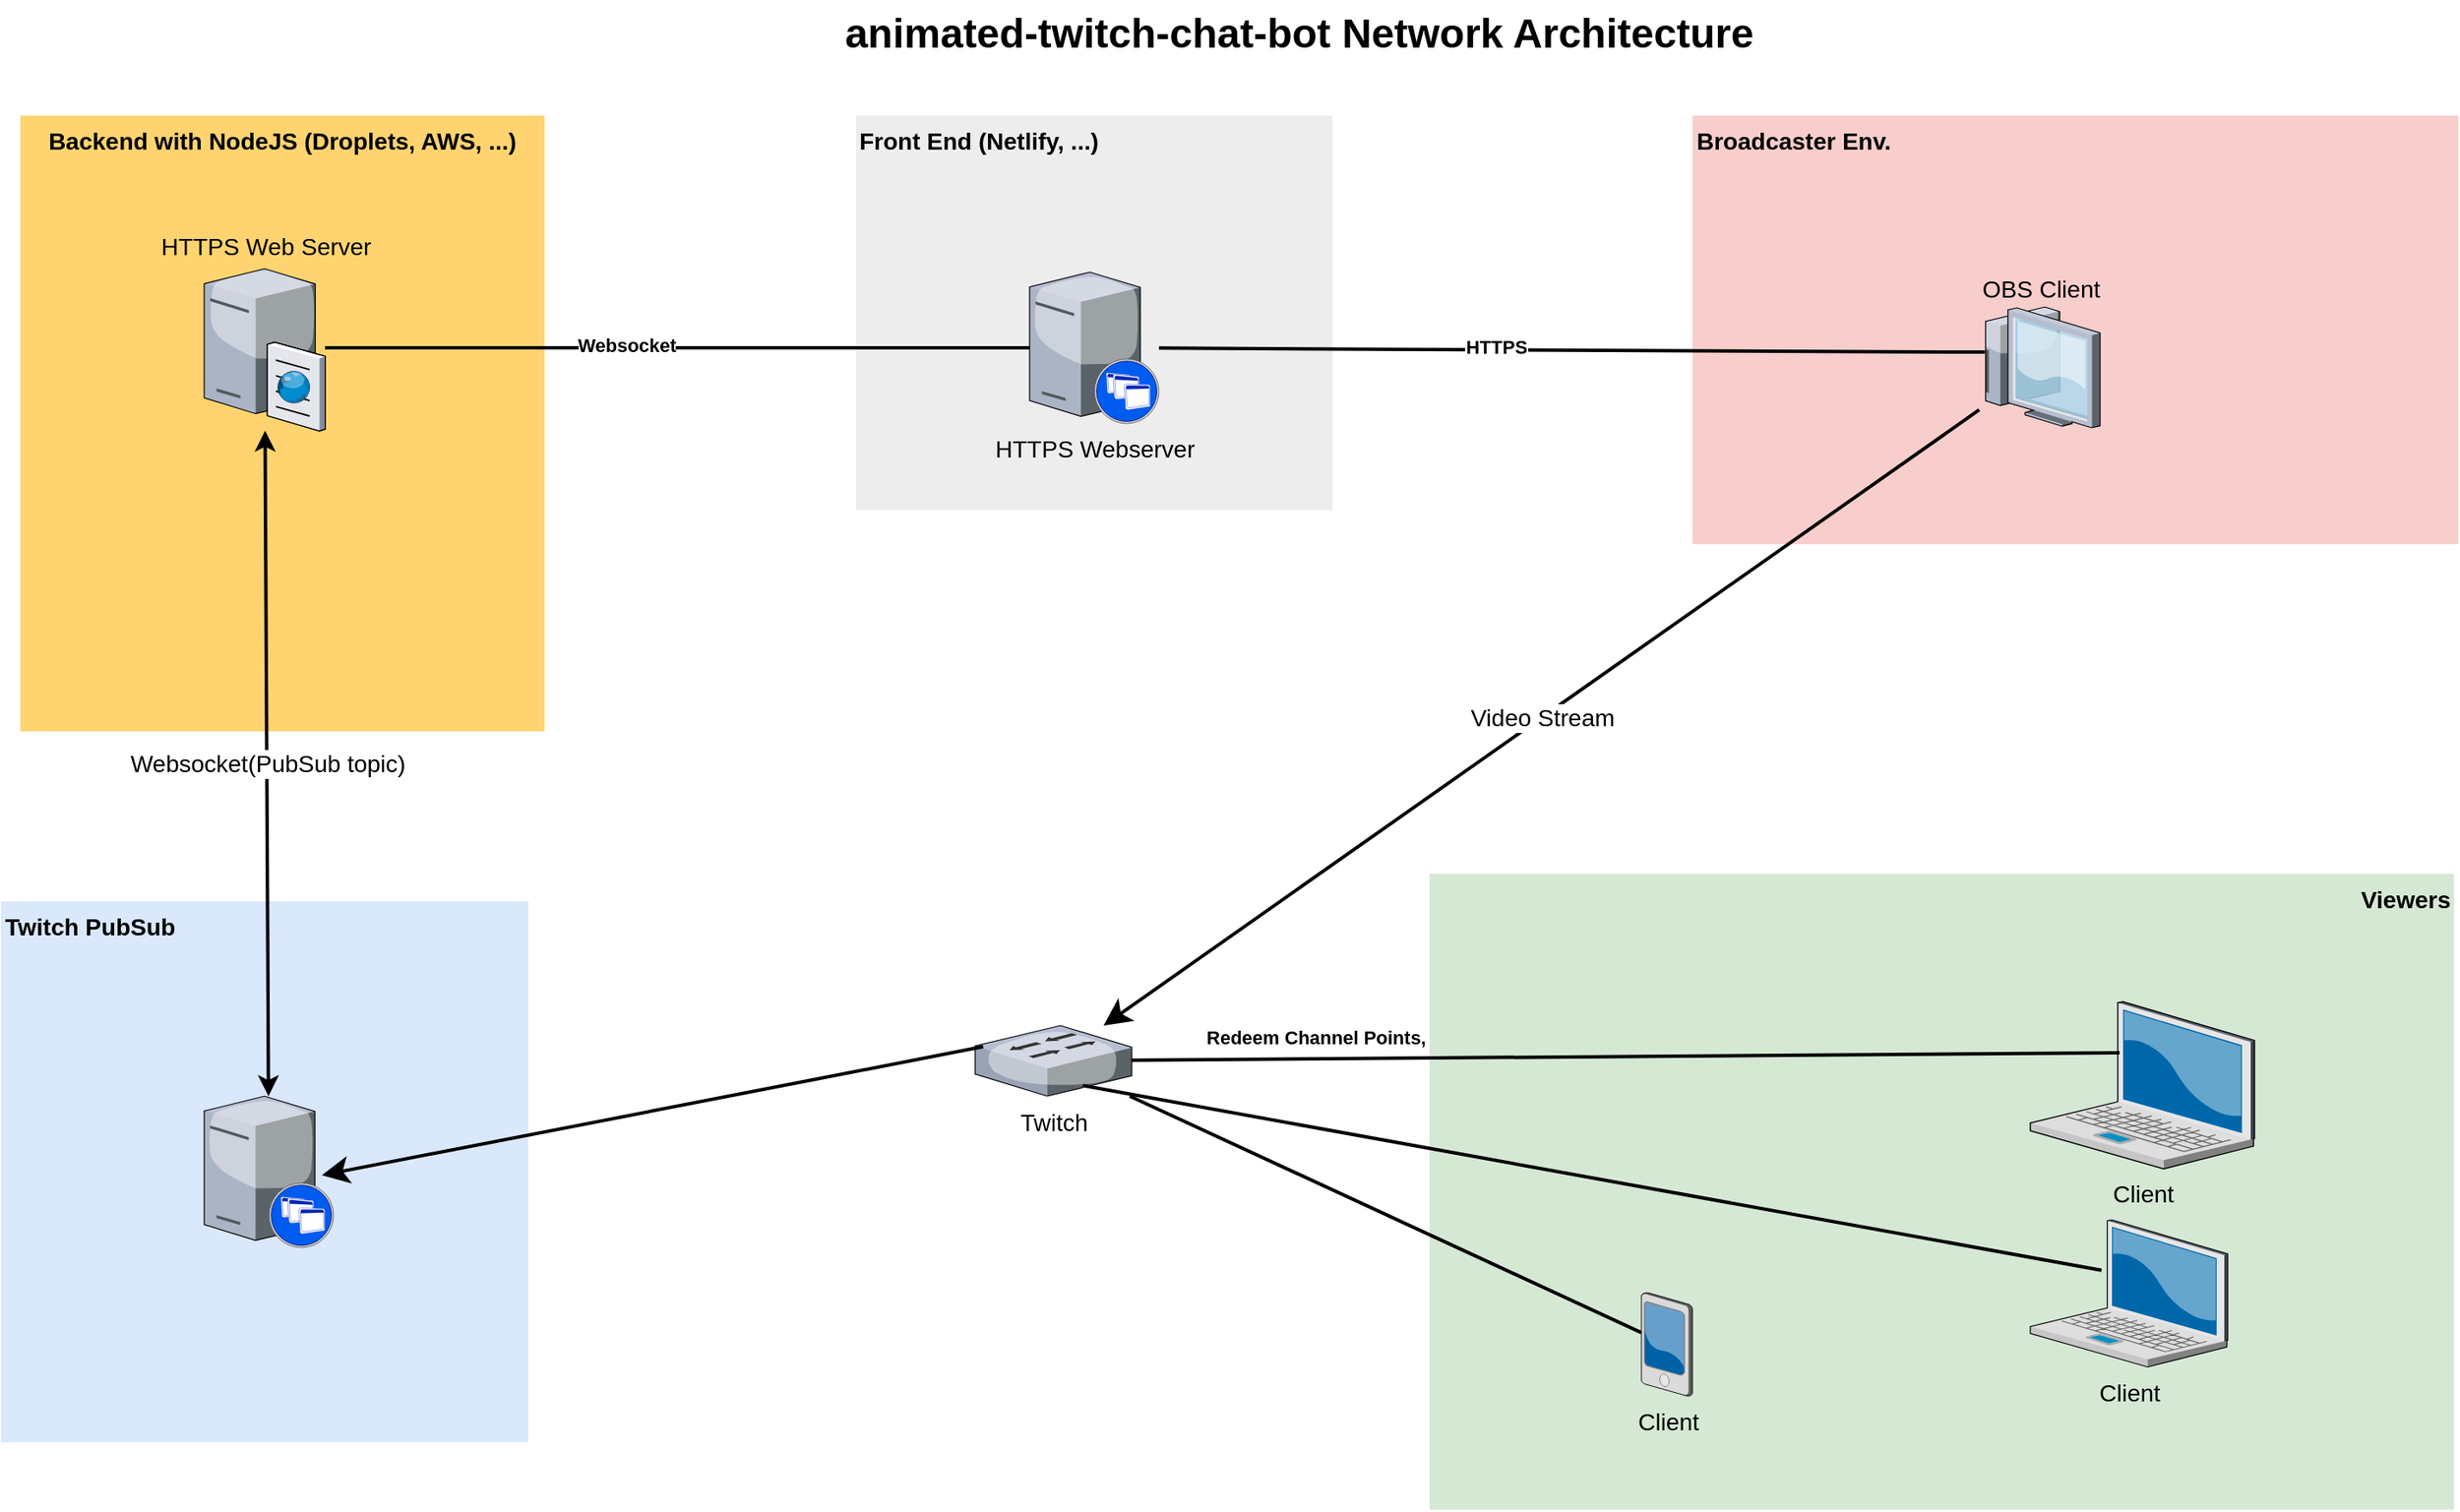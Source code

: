 <mxfile version="17.0.0" type="github">
  <diagram id="FBk9rFEy_V9g7Qttlfk-" name="Page-1">
    <mxGraphModel dx="2031" dy="1089" grid="1" gridSize="10" guides="1" tooltips="1" connect="1" arrows="1" fold="1" page="1" pageScale="1" pageWidth="850" pageHeight="1100" math="0" shadow="0">
      <root>
        <mxCell id="0" />
        <mxCell id="1" parent="0" />
        <mxCell id="-6rClQVq4S_JQpJwZ2Rc-1" value="&lt;b&gt;Broadcaster Env.&lt;/b&gt;" style="whiteSpace=wrap;html=1;fillColor=#f8cecc;fontSize=14;strokeColor=none;verticalAlign=top;align=left;" vertex="1" parent="1">
          <mxGeometry x="1161.5" y="98" width="450" height="252" as="geometry" />
        </mxCell>
        <mxCell id="-6rClQVq4S_JQpJwZ2Rc-2" value="&lt;b&gt;Viewers&lt;/b&gt;" style="whiteSpace=wrap;html=1;fillColor=#d5e8d4;fontSize=14;strokeColor=none;verticalAlign=top;align=right;" vertex="1" parent="1">
          <mxGeometry x="1007" y="543.75" width="602" height="374" as="geometry" />
        </mxCell>
        <mxCell id="-6rClQVq4S_JQpJwZ2Rc-3" value="&lt;b&gt;Front End (Netlify, ...)&lt;/b&gt;" style="whiteSpace=wrap;html=1;fillColor=#EDEDED;fontSize=14;strokeColor=none;verticalAlign=top;align=left;" vertex="1" parent="1">
          <mxGeometry x="670" y="98" width="280" height="232" as="geometry" />
        </mxCell>
        <mxCell id="-6rClQVq4S_JQpJwZ2Rc-4" value="&lt;b&gt;Twitch PubSub&lt;/b&gt;" style="whiteSpace=wrap;html=1;fillColor=#dae8fc;fontSize=14;strokeColor=none;verticalAlign=top;align=left;" vertex="1" parent="1">
          <mxGeometry x="167.5" y="560" width="310" height="318" as="geometry" />
        </mxCell>
        <mxCell id="-6rClQVq4S_JQpJwZ2Rc-5" value="&lt;b&gt;Backend with NodeJS (Droplets, AWS, ...)&lt;/b&gt;" style="whiteSpace=wrap;html=1;fillColor=#FFD470;gradientColor=none;fontSize=14;strokeColor=none;verticalAlign=top;" vertex="1" parent="1">
          <mxGeometry x="179" y="98" width="308" height="362" as="geometry" />
        </mxCell>
        <mxCell id="-6rClQVq4S_JQpJwZ2Rc-6" value="Client" style="verticalLabelPosition=bottom;aspect=fixed;html=1;verticalAlign=top;strokeColor=none;shape=mxgraph.citrix.laptop_2;fillColor=#66B2FF;gradientColor=#0066CC;fontSize=14;" vertex="1" parent="1">
          <mxGeometry x="1360" y="747.25" width="116" height="86.5" as="geometry" />
        </mxCell>
        <mxCell id="-6rClQVq4S_JQpJwZ2Rc-7" value="Client" style="verticalLabelPosition=bottom;aspect=fixed;html=1;verticalAlign=top;strokeColor=none;shape=mxgraph.citrix.laptop_2;fillColor=#66B2FF;gradientColor=#0066CC;fontSize=14;" vertex="1" parent="1">
          <mxGeometry x="1360" y="619" width="131.76" height="98.25" as="geometry" />
        </mxCell>
        <mxCell id="-6rClQVq4S_JQpJwZ2Rc-8" style="edgeStyle=none;rounded=0;html=1;startSize=10;endSize=10;jettySize=auto;orthogonalLoop=1;fontSize=14;endArrow=none;endFill=0;strokeWidth=2;" edge="1" parent="1" source="-6rClQVq4S_JQpJwZ2Rc-18" target="-6rClQVq4S_JQpJwZ2Rc-14">
          <mxGeometry relative="1" as="geometry">
            <mxPoint x="451" y="205.602" as="sourcePoint" />
          </mxGeometry>
        </mxCell>
        <mxCell id="-6rClQVq4S_JQpJwZ2Rc-9" value="Websocket" style="edgeLabel;html=1;align=center;verticalAlign=middle;resizable=0;points=[];fontStyle=1" vertex="1" connectable="0" parent="-6rClQVq4S_JQpJwZ2Rc-8">
          <mxGeometry x="-0.146" y="2" relative="1" as="geometry">
            <mxPoint as="offset" />
          </mxGeometry>
        </mxCell>
        <mxCell id="-6rClQVq4S_JQpJwZ2Rc-10" style="edgeStyle=none;rounded=0;html=1;startSize=10;endSize=10;jettySize=auto;orthogonalLoop=1;fontSize=14;endArrow=none;endFill=0;strokeWidth=2;" edge="1" parent="1" source="-6rClQVq4S_JQpJwZ2Rc-11" target="-6rClQVq4S_JQpJwZ2Rc-20">
          <mxGeometry relative="1" as="geometry">
            <mxPoint x="713" y="1022.988" as="targetPoint" />
          </mxGeometry>
        </mxCell>
        <mxCell id="-6rClQVq4S_JQpJwZ2Rc-11" value="Client" style="verticalLabelPosition=bottom;aspect=fixed;html=1;verticalAlign=top;strokeColor=none;shape=mxgraph.citrix.pda;fillColor=#66B2FF;gradientColor=#0066CC;fontSize=14;" vertex="1" parent="1">
          <mxGeometry x="1131.5" y="790" width="30" height="61" as="geometry" />
        </mxCell>
        <mxCell id="-6rClQVq4S_JQpJwZ2Rc-12" style="edgeStyle=none;rounded=0;html=1;startSize=10;endSize=10;jettySize=auto;orthogonalLoop=1;fontSize=14;endArrow=none;endFill=0;strokeWidth=2;entryX=0.046;entryY=0.374;entryDx=0;entryDy=0;entryPerimeter=0;" edge="1" parent="1" source="-6rClQVq4S_JQpJwZ2Rc-14" target="-6rClQVq4S_JQpJwZ2Rc-21">
          <mxGeometry relative="1" as="geometry">
            <mxPoint x="759" y="201.883" as="targetPoint" />
          </mxGeometry>
        </mxCell>
        <mxCell id="-6rClQVq4S_JQpJwZ2Rc-13" value="HTTPS" style="edgeLabel;html=1;align=center;verticalAlign=middle;resizable=0;points=[];fontStyle=1" vertex="1" connectable="0" parent="-6rClQVq4S_JQpJwZ2Rc-12">
          <mxGeometry x="-0.183" y="2" relative="1" as="geometry">
            <mxPoint as="offset" />
          </mxGeometry>
        </mxCell>
        <mxCell id="-6rClQVq4S_JQpJwZ2Rc-14" value="HTTPS Webserver" style="verticalLabelPosition=bottom;aspect=fixed;html=1;verticalAlign=top;strokeColor=none;shape=mxgraph.citrix.xenapp_server;fillColor=#66B2FF;gradientColor=#0066CC;fontSize=14;" vertex="1" parent="1">
          <mxGeometry x="772.0" y="190" width="76" height="89" as="geometry" />
        </mxCell>
        <mxCell id="-6rClQVq4S_JQpJwZ2Rc-15" value="Websocket(PubSub topic)" style="edgeStyle=none;rounded=0;html=1;jettySize=auto;orthogonalLoop=1;fontSize=14;endArrow=classic;endFill=1;strokeWidth=2;strokeColor=default;startArrow=classic;startFill=1;" edge="1" parent="1" source="-6rClQVq4S_JQpJwZ2Rc-23" target="-6rClQVq4S_JQpJwZ2Rc-18">
          <mxGeometry relative="1" as="geometry">
            <mxPoint x="320" y="830" as="sourcePoint" />
          </mxGeometry>
        </mxCell>
        <mxCell id="-6rClQVq4S_JQpJwZ2Rc-16" style="edgeStyle=none;rounded=0;html=1;startSize=10;endSize=10;jettySize=auto;orthogonalLoop=1;fontSize=14;endArrow=none;endFill=0;strokeWidth=2;exitX=0.398;exitY=0.305;exitDx=0;exitDy=0;exitPerimeter=0;" edge="1" parent="1" source="-6rClQVq4S_JQpJwZ2Rc-7" target="-6rClQVq4S_JQpJwZ2Rc-20">
          <mxGeometry relative="1" as="geometry">
            <mxPoint x="1028" y="604.73" as="sourcePoint" />
          </mxGeometry>
        </mxCell>
        <mxCell id="-6rClQVq4S_JQpJwZ2Rc-17" value="Redeem Channel Points," style="edgeLabel;html=1;align=center;verticalAlign=middle;resizable=0;points=[];fontStyle=1" vertex="1" connectable="0" parent="-6rClQVq4S_JQpJwZ2Rc-16">
          <mxGeometry x="0.225" y="-4" relative="1" as="geometry">
            <mxPoint x="-117" y="-8" as="offset" />
          </mxGeometry>
        </mxCell>
        <mxCell id="-6rClQVq4S_JQpJwZ2Rc-18" value="HTTPS Web Server" style="verticalLabelPosition=top;aspect=fixed;html=1;verticalAlign=bottom;strokeColor=none;shape=mxgraph.citrix.cache_server;fillColor=#66B2FF;gradientColor=#0066CC;fontSize=14;labelPosition=center;align=center;" vertex="1" parent="1">
          <mxGeometry x="287" y="185.75" width="71" height="97.5" as="geometry" />
        </mxCell>
        <mxCell id="-6rClQVq4S_JQpJwZ2Rc-19" value="Video Stream" style="edgeStyle=none;rounded=0;html=1;startSize=10;endSize=10;jettySize=auto;orthogonalLoop=1;fontSize=14;endArrow=none;endFill=0;strokeWidth=2;startArrow=classic;startFill=1;" edge="1" parent="1" source="-6rClQVq4S_JQpJwZ2Rc-20" target="-6rClQVq4S_JQpJwZ2Rc-21">
          <mxGeometry relative="1" as="geometry" />
        </mxCell>
        <mxCell id="-6rClQVq4S_JQpJwZ2Rc-20" value="Twitch" style="verticalLabelPosition=bottom;aspect=fixed;html=1;verticalAlign=top;strokeColor=none;shape=mxgraph.citrix.switch;fillColor=#66B2FF;gradientColor=#0066CC;fontSize=14;" vertex="1" parent="1">
          <mxGeometry x="740" y="633" width="92" height="41.5" as="geometry" />
        </mxCell>
        <mxCell id="-6rClQVq4S_JQpJwZ2Rc-21" value="OBS Client&lt;br&gt;" style="verticalLabelPosition=top;aspect=fixed;html=1;verticalAlign=bottom;strokeColor=none;shape=mxgraph.citrix.thin_client;fillColor=#66B2FF;gradientColor=#0066CC;fontSize=14;labelPosition=center;align=center;" vertex="1" parent="1">
          <mxGeometry x="1330" y="210.5" width="71" height="71" as="geometry" />
        </mxCell>
        <mxCell id="-6rClQVq4S_JQpJwZ2Rc-22" value="animated-twitch-chat-bot Network Architecture" style="text;strokeColor=none;fillColor=none;html=1;fontSize=24;fontStyle=1;verticalAlign=middle;align=center;" vertex="1" parent="1">
          <mxGeometry x="499" y="30" width="861" height="40" as="geometry" />
        </mxCell>
        <mxCell id="-6rClQVq4S_JQpJwZ2Rc-23" value="" style="verticalLabelPosition=bottom;aspect=fixed;html=1;verticalAlign=top;strokeColor=none;shape=mxgraph.citrix.xenapp_server;fillColor=#66B2FF;gradientColor=#0066CC;fontSize=14;" vertex="1" parent="1">
          <mxGeometry x="287.0" y="674.5" width="76" height="89" as="geometry" />
        </mxCell>
        <mxCell id="-6rClQVq4S_JQpJwZ2Rc-24" style="edgeStyle=none;rounded=0;html=1;startSize=10;endSize=10;jettySize=auto;orthogonalLoop=1;fontSize=14;endArrow=none;endFill=0;strokeWidth=2;exitX=0.361;exitY=0.342;exitDx=0;exitDy=0;exitPerimeter=0;entryX=0.688;entryY=0.85;entryDx=0;entryDy=0;entryPerimeter=0;" edge="1" parent="1" source="-6rClQVq4S_JQpJwZ2Rc-6" target="-6rClQVq4S_JQpJwZ2Rc-20">
          <mxGeometry relative="1" as="geometry">
            <mxPoint x="1260" y="836.003" as="sourcePoint" />
            <mxPoint x="832" y="695.817" as="targetPoint" />
          </mxGeometry>
        </mxCell>
        <mxCell id="-6rClQVq4S_JQpJwZ2Rc-25" style="edgeStyle=none;rounded=0;html=1;startSize=10;endSize=10;jettySize=auto;orthogonalLoop=1;fontSize=14;endArrow=none;endFill=0;strokeWidth=2;entryX=0.051;entryY=0.299;entryDx=0;entryDy=0;entryPerimeter=0;exitX=0.91;exitY=0.522;exitDx=0;exitDy=0;exitPerimeter=0;startArrow=classic;startFill=1;" edge="1" parent="1" source="-6rClQVq4S_JQpJwZ2Rc-23" target="-6rClQVq4S_JQpJwZ2Rc-20">
          <mxGeometry relative="1" as="geometry">
            <mxPoint x="820.91" y="905.518" as="sourcePoint" />
            <mxPoint x="569.997" y="680" as="targetPoint" />
          </mxGeometry>
        </mxCell>
      </root>
    </mxGraphModel>
  </diagram>
</mxfile>
